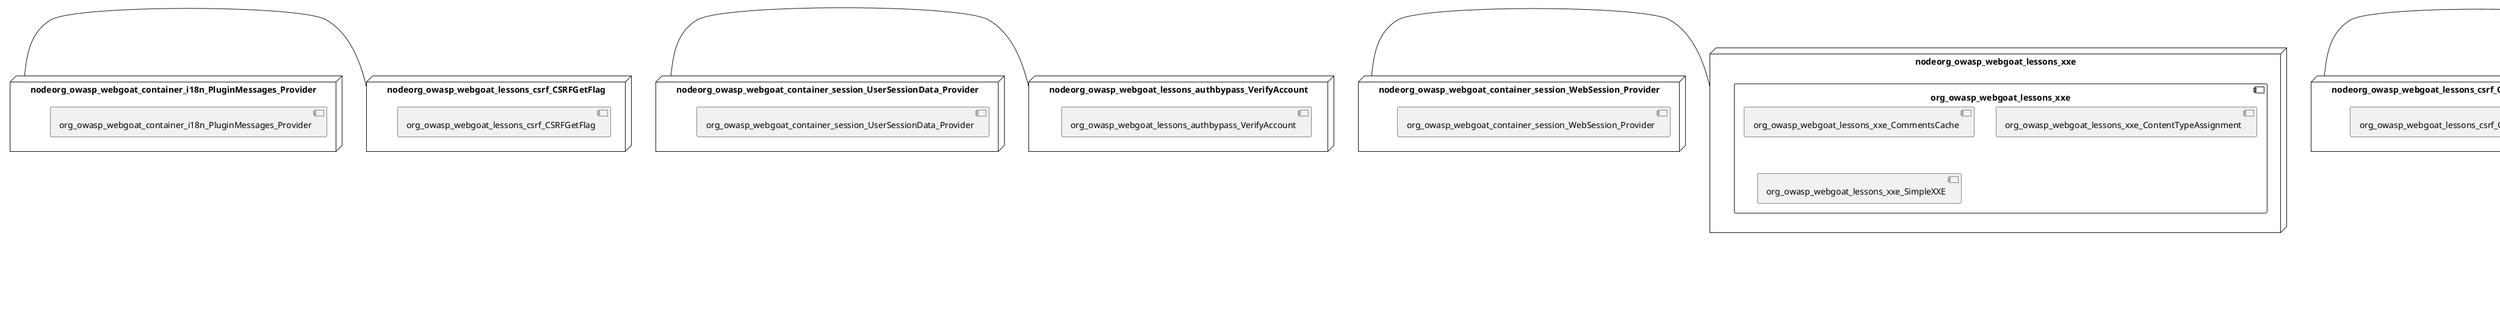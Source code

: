 @startuml
skinparam fixCircleLabelOverlapping true
skinparam componentStyle uml2
node nodeorg_owasp_webgoat {
component org_owasp_webgoat {
[org_owasp_webgoat_container_report_ReportCardController] [[webgoat-webgoat.system#_8vigi0GJEe-p-bRqkAIG9Q]]
[org_owasp_webgoat_container_service_LessonMenuService] [[webgoat-webgoat.system#_8vigi0GJEe-p-bRqkAIG9Q]]
[org_owasp_webgoat_container_service_LessonProgressService] [[webgoat-webgoat.system#_8vigi0GJEe-p-bRqkAIG9Q]]
[org_owasp_webgoat_container_service_RestartLessonService] [[webgoat-webgoat.system#_8vigi0GJEe-p-bRqkAIG9Q]]
[org_owasp_webgoat_container_users_Scoreboard] [[webgoat-webgoat.system#_8vigi0GJEe-p-bRqkAIG9Q]]
[org_owasp_webgoat_container_users_UserProgressRepository] [[webgoat-webgoat.system#_8vigi0GJEe-p-bRqkAIG9Q]]
[org_owasp_webgoat_container_users_UserRepository] [[webgoat-webgoat.system#_8vigi0GJEe-p-bRqkAIG9Q]]
[org_owasp_webgoat_container_users_UserService] [[webgoat-webgoat.system#_8vigi0GJEe-p-bRqkAIG9Q]]
[org_owasp_webgoat_lessons_csrf_CSRFLogin] [[webgoat-webgoat.system#_8vigi0GJEe-p-bRqkAIG9Q]]
[org_owasp_webgoat_webwolf_user_UserRepository] [[webgoat-webgoat.system#_8vigi0GJEe-p-bRqkAIG9Q]]
[org_owasp_webgoat_webwolf_user_UserService] [[webgoat-webgoat.system#_8vigi0GJEe-p-bRqkAIG9Q]]
}
}
node nodeorg_owasp_webgoat_lessons_hijacksession {
component org_owasp_webgoat_lessons_hijacksession {
[org_owasp_webgoat_lessons_hijacksession_HijackSessionAssignment] [[webgoat-webgoat.system#_8vigi0GJEe-p-bRqkAIG9Q]]
[org_owasp_webgoat_lessons_hijacksession_cas_HijackSessionAuthenticationProvider] [[webgoat-webgoat.system#_8vigi0GJEe-p-bRqkAIG9Q]]
}
}
node nodeorg_owasp_webgoat_lessons_passwordreset {
component org_owasp_webgoat_lessons_passwordreset {
[org_owasp_webgoat_lessons_passwordreset_SecurityQuestionAssignment] [[webgoat-webgoat.system#_8vigi0GJEe-p-bRqkAIG9Q]]
[org_owasp_webgoat_lessons_passwordreset_TriedQuestions] [[webgoat-webgoat.system#_8vigi0GJEe-p-bRqkAIG9Q]]
}
}
node nodeorg_owasp_webgoat_lessons_xxe {
component org_owasp_webgoat_lessons_xxe {
[org_owasp_webgoat_lessons_xxe_CommentsCache] [[webgoat-webgoat.system#_8vigi0GJEe-p-bRqkAIG9Q]]
[org_owasp_webgoat_lessons_xxe_ContentTypeAssignment] [[webgoat-webgoat.system#_8vigi0GJEe-p-bRqkAIG9Q]]
[org_owasp_webgoat_lessons_xxe_SimpleXXE] [[webgoat-webgoat.system#_8vigi0GJEe-p-bRqkAIG9Q]]
}
}
node nodeorg_owasp_webgoat_webwolf_mailbox {
component org_owasp_webgoat_webwolf_mailbox {
[org_owasp_webgoat_webwolf_mailbox_MailboxController] [[webgoat-webgoat.system#_8vigi0GJEe-p-bRqkAIG9Q]]
[org_owasp_webgoat_webwolf_mailbox_MailboxRepository] [[webgoat-webgoat.system#_8vigi0GJEe-p-bRqkAIG9Q]]
}
}
node nodeorg_owasp_webgoat_container_HammerHead {
[org_owasp_webgoat_container_HammerHead] [[webgoat-webgoat.system#_8vigi0GJEe-p-bRqkAIG9Q]]
}
node nodeorg_owasp_webgoat_container_WebWolfRedirect {
[org_owasp_webgoat_container_WebWolfRedirect] [[webgoat-webgoat.system#_8vigi0GJEe-p-bRqkAIG9Q]]
}
node nodeorg_owasp_webgoat_container_controller_StartLesson {
[org_owasp_webgoat_container_controller_StartLesson] [[webgoat-webgoat.system#_8vigi0GJEe-p-bRqkAIG9Q]]
}
node nodeorg_owasp_webgoat_container_controller_Welcome {
[org_owasp_webgoat_container_controller_Welcome] [[webgoat-webgoat.system#_8vigi0GJEe-p-bRqkAIG9Q]]
}
node nodeorg_owasp_webgoat_container_i18n_PluginMessages_Provider {
[org_owasp_webgoat_container_i18n_PluginMessages_Provider] [[webgoat-webgoat.system#_8vigi0GJEe-p-bRqkAIG9Q]]
}
node nodeorg_owasp_webgoat_container_service_EnvironmentService {
[org_owasp_webgoat_container_service_EnvironmentService] [[webgoat-webgoat.system#_8vigi0GJEe-p-bRqkAIG9Q]]
}
node nodeorg_owasp_webgoat_container_service_HintService {
[org_owasp_webgoat_container_service_HintService] [[webgoat-webgoat.system#_8vigi0GJEe-p-bRqkAIG9Q]]
}
node nodeorg_owasp_webgoat_container_service_LabelDebugService {
[org_owasp_webgoat_container_service_LabelDebugService] [[webgoat-webgoat.system#_8vigi0GJEe-p-bRqkAIG9Q]]
}
node nodeorg_owasp_webgoat_container_service_LabelService {
[org_owasp_webgoat_container_service_LabelService] [[webgoat-webgoat.system#_8vigi0GJEe-p-bRqkAIG9Q]]
}
node nodeorg_owasp_webgoat_container_service_LessonInfoService {
[org_owasp_webgoat_container_service_LessonInfoService] [[webgoat-webgoat.system#_8vigi0GJEe-p-bRqkAIG9Q]]
}
node nodeorg_owasp_webgoat_container_service_LessonTitleService {
[org_owasp_webgoat_container_service_LessonTitleService] [[webgoat-webgoat.system#_8vigi0GJEe-p-bRqkAIG9Q]]
}
node nodeorg_owasp_webgoat_container_service_SessionService {
[org_owasp_webgoat_container_service_SessionService] [[webgoat-webgoat.system#_8vigi0GJEe-p-bRqkAIG9Q]]
}
node nodeorg_owasp_webgoat_container_session_UserSessionData_Provider {
[org_owasp_webgoat_container_session_UserSessionData_Provider] [[webgoat-webgoat.system#_8vigi0GJEe-p-bRqkAIG9Q]]
}
node nodeorg_owasp_webgoat_container_session_WebSession_Provider {
[org_owasp_webgoat_container_session_WebSession_Provider] [[webgoat-webgoat.system#_8vigi0GJEe-p-bRqkAIG9Q]]
}
node nodeorg_owasp_webgoat_container_users_RegistrationController {
[org_owasp_webgoat_container_users_RegistrationController] [[webgoat-webgoat.system#_8vigi0GJEe-p-bRqkAIG9Q]]
}
node nodeorg_owasp_webgoat_lessons_authbypass_VerifyAccount {
[org_owasp_webgoat_lessons_authbypass_VerifyAccount] [[webgoat-webgoat.system#_8vigi0GJEe-p-bRqkAIG9Q]]
}
node nodeorg_owasp_webgoat_lessons_bypassrestrictions_BypassRestrictionsFieldRestrictions {
[org_owasp_webgoat_lessons_bypassrestrictions_BypassRestrictionsFieldRestrictions] [[webgoat-webgoat.system#_8vigi0GJEe-p-bRqkAIG9Q]]
}
node nodeorg_owasp_webgoat_lessons_bypassrestrictions_BypassRestrictionsFrontendValidation {
[org_owasp_webgoat_lessons_bypassrestrictions_BypassRestrictionsFrontendValidation] [[webgoat-webgoat.system#_8vigi0GJEe-p-bRqkAIG9Q]]
}
node nodeorg_owasp_webgoat_lessons_challenges_FlagController {
[org_owasp_webgoat_lessons_challenges_FlagController] [[webgoat-webgoat.system#_8vigi0GJEe-p-bRqkAIG9Q]]
}
node nodeorg_owasp_webgoat_lessons_challenges_challenge1_Assignment1 {
[org_owasp_webgoat_lessons_challenges_challenge1_Assignment1] [[webgoat-webgoat.system#_8vigi0GJEe-p-bRqkAIG9Q]]
}
node nodeorg_owasp_webgoat_lessons_challenges_challenge1_ImageServlet {
[org_owasp_webgoat_lessons_challenges_challenge1_ImageServlet] [[webgoat-webgoat.system#_8vigi0GJEe-p-bRqkAIG9Q]]
}
node nodeorg_owasp_webgoat_lessons_challenges_challenge5_Assignment5 {
[org_owasp_webgoat_lessons_challenges_challenge5_Assignment5] [[webgoat-webgoat.system#_8vigi0GJEe-p-bRqkAIG9Q]]
}
node nodeorg_owasp_webgoat_lessons_challenges_challenge7_Assignment7 {
[org_owasp_webgoat_lessons_challenges_challenge7_Assignment7] [[webgoat-webgoat.system#_8vigi0GJEe-p-bRqkAIG9Q]]
}
node nodeorg_owasp_webgoat_lessons_challenges_challenge8_Assignment8 {
[org_owasp_webgoat_lessons_challenges_challenge8_Assignment8] [[webgoat-webgoat.system#_8vigi0GJEe-p-bRqkAIG9Q]]
}
node nodeorg_owasp_webgoat_lessons_chromedevtools_NetworkDummy {
[org_owasp_webgoat_lessons_chromedevtools_NetworkDummy] [[webgoat-webgoat.system#_8vigi0GJEe-p-bRqkAIG9Q]]
}
node nodeorg_owasp_webgoat_lessons_chromedevtools_NetworkLesson {
[org_owasp_webgoat_lessons_chromedevtools_NetworkLesson] [[webgoat-webgoat.system#_8vigi0GJEe-p-bRqkAIG9Q]]
}
node nodeorg_owasp_webgoat_lessons_cia_CIAQuiz {
[org_owasp_webgoat_lessons_cia_CIAQuiz] [[webgoat-webgoat.system#_8vigi0GJEe-p-bRqkAIG9Q]]
}
node nodeorg_owasp_webgoat_lessons_clientsidefiltering_ClientSideFilteringAssignment {
[org_owasp_webgoat_lessons_clientsidefiltering_ClientSideFilteringAssignment] [[webgoat-webgoat.system#_8vigi0GJEe-p-bRqkAIG9Q]]
}
node nodeorg_owasp_webgoat_lessons_clientsidefiltering_ClientSideFilteringFreeAssignment {
[org_owasp_webgoat_lessons_clientsidefiltering_ClientSideFilteringFreeAssignment] [[webgoat-webgoat.system#_8vigi0GJEe-p-bRqkAIG9Q]]
}
node nodeorg_owasp_webgoat_lessons_clientsidefiltering_Salaries {
[org_owasp_webgoat_lessons_clientsidefiltering_Salaries] [[webgoat-webgoat.system#_8vigi0GJEe-p-bRqkAIG9Q]]
}
node nodeorg_owasp_webgoat_lessons_clientsidefiltering_ShopEndpoint {
[org_owasp_webgoat_lessons_clientsidefiltering_ShopEndpoint] [[webgoat-webgoat.system#_8vigi0GJEe-p-bRqkAIG9Q]]
}
node nodeorg_owasp_webgoat_lessons_cryptography_EncodingAssignment {
[org_owasp_webgoat_lessons_cryptography_EncodingAssignment] [[webgoat-webgoat.system#_8vigi0GJEe-p-bRqkAIG9Q]]
}
node nodeorg_owasp_webgoat_lessons_cryptography_HashingAssignment {
[org_owasp_webgoat_lessons_cryptography_HashingAssignment] [[webgoat-webgoat.system#_8vigi0GJEe-p-bRqkAIG9Q]]
}
node nodeorg_owasp_webgoat_lessons_cryptography_SecureDefaultsAssignment {
[org_owasp_webgoat_lessons_cryptography_SecureDefaultsAssignment] [[webgoat-webgoat.system#_8vigi0GJEe-p-bRqkAIG9Q]]
}
node nodeorg_owasp_webgoat_lessons_cryptography_SigningAssignment {
[org_owasp_webgoat_lessons_cryptography_SigningAssignment] [[webgoat-webgoat.system#_8vigi0GJEe-p-bRqkAIG9Q]]
}
node nodeorg_owasp_webgoat_lessons_cryptography_XOREncodingAssignment {
[org_owasp_webgoat_lessons_cryptography_XOREncodingAssignment] [[webgoat-webgoat.system#_8vigi0GJEe-p-bRqkAIG9Q]]
}
node nodeorg_owasp_webgoat_lessons_csrf_CSRFConfirmFlag1 {
[org_owasp_webgoat_lessons_csrf_CSRFConfirmFlag1] [[webgoat-webgoat.system#_8vigi0GJEe-p-bRqkAIG9Q]]
}
node nodeorg_owasp_webgoat_lessons_csrf_CSRFFeedback {
[org_owasp_webgoat_lessons_csrf_CSRFFeedback] [[webgoat-webgoat.system#_8vigi0GJEe-p-bRqkAIG9Q]]
}
node nodeorg_owasp_webgoat_lessons_csrf_CSRFGetFlag {
[org_owasp_webgoat_lessons_csrf_CSRFGetFlag] [[webgoat-webgoat.system#_8vigi0GJEe-p-bRqkAIG9Q]]
}
node nodeorg_owasp_webgoat_lessons_csrf_ForgedReviews {
[org_owasp_webgoat_lessons_csrf_ForgedReviews] [[webgoat-webgoat.system#_8vigi0GJEe-p-bRqkAIG9Q]]
}
node nodeorg_owasp_webgoat_lessons_csrf_ObjectMapper_Provider {
[org_owasp_webgoat_lessons_csrf_ObjectMapper_Provider] [[webgoat-webgoat.system#_8vigi0GJEe-p-bRqkAIG9Q]]
}
node nodeorg_owasp_webgoat_lessons_deserialization_InsecureDeserializationTask {
[org_owasp_webgoat_lessons_deserialization_InsecureDeserializationTask] [[webgoat-webgoat.system#_8vigi0GJEe-p-bRqkAIG9Q]]
}
node nodeorg_owasp_webgoat_lessons_htmltampering_HtmlTamperingTask {
[org_owasp_webgoat_lessons_htmltampering_HtmlTamperingTask] [[webgoat-webgoat.system#_8vigi0GJEe-p-bRqkAIG9Q]]
}
node nodeorg_owasp_webgoat_lessons_httpbasics_HttpBasicsLesson {
[org_owasp_webgoat_lessons_httpbasics_HttpBasicsLesson] [[webgoat-webgoat.system#_8vigi0GJEe-p-bRqkAIG9Q]]
}
node nodeorg_owasp_webgoat_lessons_httpbasics_HttpBasicsQuiz {
[org_owasp_webgoat_lessons_httpbasics_HttpBasicsQuiz] [[webgoat-webgoat.system#_8vigi0GJEe-p-bRqkAIG9Q]]
}
node nodeorg_owasp_webgoat_lessons_httpproxies_HttpBasicsInterceptRequest {
[org_owasp_webgoat_lessons_httpproxies_HttpBasicsInterceptRequest] [[webgoat-webgoat.system#_8vigi0GJEe-p-bRqkAIG9Q]]
}
node nodeorg_owasp_webgoat_lessons_idor_IDORDiffAttributes {
[org_owasp_webgoat_lessons_idor_IDORDiffAttributes] [[webgoat-webgoat.system#_8vigi0GJEe-p-bRqkAIG9Q]]
}
node nodeorg_owasp_webgoat_lessons_idor_IDOREditOtherProfile {
[org_owasp_webgoat_lessons_idor_IDOREditOtherProfile] [[webgoat-webgoat.system#_8vigi0GJEe-p-bRqkAIG9Q]]
}
node nodeorg_owasp_webgoat_lessons_idor_IDORLogin {
[org_owasp_webgoat_lessons_idor_IDORLogin] [[webgoat-webgoat.system#_8vigi0GJEe-p-bRqkAIG9Q]]
}
node nodeorg_owasp_webgoat_lessons_idor_IDORViewOtherProfile {
[org_owasp_webgoat_lessons_idor_IDORViewOtherProfile] [[webgoat-webgoat.system#_8vigi0GJEe-p-bRqkAIG9Q]]
}
node nodeorg_owasp_webgoat_lessons_idor_IDORViewOwnProfile {
[org_owasp_webgoat_lessons_idor_IDORViewOwnProfile] [[webgoat-webgoat.system#_8vigi0GJEe-p-bRqkAIG9Q]]
}
node nodeorg_owasp_webgoat_lessons_idor_IDORViewOwnProfileAltUrl {
[org_owasp_webgoat_lessons_idor_IDORViewOwnProfileAltUrl] [[webgoat-webgoat.system#_8vigi0GJEe-p-bRqkAIG9Q]]
}
node nodeorg_owasp_webgoat_lessons_insecurelogin_InsecureLoginTask {
[org_owasp_webgoat_lessons_insecurelogin_InsecureLoginTask] [[webgoat-webgoat.system#_8vigi0GJEe-p-bRqkAIG9Q]]
}
node nodeorg_owasp_webgoat_lessons_jwt_JWTDecodeEndpoint {
[org_owasp_webgoat_lessons_jwt_JWTDecodeEndpoint] [[webgoat-webgoat.system#_8vigi0GJEe-p-bRqkAIG9Q]]
}
node nodeorg_owasp_webgoat_lessons_jwt_JWTQuiz {
[org_owasp_webgoat_lessons_jwt_JWTQuiz] [[webgoat-webgoat.system#_8vigi0GJEe-p-bRqkAIG9Q]]
}
node nodeorg_owasp_webgoat_lessons_jwt_JWTRefreshEndpoint {
[org_owasp_webgoat_lessons_jwt_JWTRefreshEndpoint] [[webgoat-webgoat.system#_8vigi0GJEe-p-bRqkAIG9Q]]
}
node nodeorg_owasp_webgoat_lessons_jwt_JWTSecretKeyEndpoint {
[org_owasp_webgoat_lessons_jwt_JWTSecretKeyEndpoint] [[webgoat-webgoat.system#_8vigi0GJEe-p-bRqkAIG9Q]]
}
node nodeorg_owasp_webgoat_lessons_jwt_JWTVotesEndpoint {
[org_owasp_webgoat_lessons_jwt_JWTVotesEndpoint] [[webgoat-webgoat.system#_8vigi0GJEe-p-bRqkAIG9Q]]
}
node nodeorg_owasp_webgoat_lessons_jwt_claimmisuse_JWTHeaderJKUEndpoint {
[org_owasp_webgoat_lessons_jwt_claimmisuse_JWTHeaderJKUEndpoint] [[webgoat-webgoat.system#_8vigi0GJEe-p-bRqkAIG9Q]]
}
node nodeorg_owasp_webgoat_lessons_jwt_claimmisuse_JWTHeaderKIDEndpoint {
[org_owasp_webgoat_lessons_jwt_claimmisuse_JWTHeaderKIDEndpoint] [[webgoat-webgoat.system#_8vigi0GJEe-p-bRqkAIG9Q]]
}
node nodeorg_owasp_webgoat_lessons_lessontemplate_SampleAttack {
[org_owasp_webgoat_lessons_lessontemplate_SampleAttack] [[webgoat-webgoat.system#_8vigi0GJEe-p-bRqkAIG9Q]]
}
node nodeorg_owasp_webgoat_lessons_logging_LogBleedingTask {
[org_owasp_webgoat_lessons_logging_LogBleedingTask] [[webgoat-webgoat.system#_8vigi0GJEe-p-bRqkAIG9Q]]
}
node nodeorg_owasp_webgoat_lessons_logging_LogSpoofingTask {
[org_owasp_webgoat_lessons_logging_LogSpoofingTask] [[webgoat-webgoat.system#_8vigi0GJEe-p-bRqkAIG9Q]]
}
node nodeorg_owasp_webgoat_lessons_missingac_MissingFunctionACHiddenMenus {
[org_owasp_webgoat_lessons_missingac_MissingFunctionACHiddenMenus] [[webgoat-webgoat.system#_8vigi0GJEe-p-bRqkAIG9Q]]
}
node nodeorg_owasp_webgoat_lessons_missingac_MissingFunctionACUsers {
[org_owasp_webgoat_lessons_missingac_MissingFunctionACUsers] [[webgoat-webgoat.system#_8vigi0GJEe-p-bRqkAIG9Q]]
}
node nodeorg_owasp_webgoat_lessons_missingac_MissingFunctionACYourHash {
[org_owasp_webgoat_lessons_missingac_MissingFunctionACYourHash] [[webgoat-webgoat.system#_8vigi0GJEe-p-bRqkAIG9Q]]
}
node nodeorg_owasp_webgoat_lessons_missingac_MissingFunctionACYourHashAdmin {
[org_owasp_webgoat_lessons_missingac_MissingFunctionACYourHashAdmin] [[webgoat-webgoat.system#_8vigi0GJEe-p-bRqkAIG9Q]]
}
node nodeorg_owasp_webgoat_lessons_passwordreset_QuestionsAssignment {
[org_owasp_webgoat_lessons_passwordreset_QuestionsAssignment] [[webgoat-webgoat.system#_8vigi0GJEe-p-bRqkAIG9Q]]
}
node nodeorg_owasp_webgoat_lessons_passwordreset_ResetLinkAssignment {
[org_owasp_webgoat_lessons_passwordreset_ResetLinkAssignment] [[webgoat-webgoat.system#_8vigi0GJEe-p-bRqkAIG9Q]]
}
node nodeorg_owasp_webgoat_lessons_passwordreset_ResetLinkAssignmentForgotPassword {
[org_owasp_webgoat_lessons_passwordreset_ResetLinkAssignmentForgotPassword] [[webgoat-webgoat.system#_8vigi0GJEe-p-bRqkAIG9Q]]
}
node nodeorg_owasp_webgoat_lessons_passwordreset_SimpleMailAssignment {
[org_owasp_webgoat_lessons_passwordreset_SimpleMailAssignment] [[webgoat-webgoat.system#_8vigi0GJEe-p-bRqkAIG9Q]]
}
node nodeorg_owasp_webgoat_lessons_pathtraversal_ProfileUpload {
[org_owasp_webgoat_lessons_pathtraversal_ProfileUpload] [[webgoat-webgoat.system#_8vigi0GJEe-p-bRqkAIG9Q]]
}
node nodeorg_owasp_webgoat_lessons_pathtraversal_ProfileUploadFix {
[org_owasp_webgoat_lessons_pathtraversal_ProfileUploadFix] [[webgoat-webgoat.system#_8vigi0GJEe-p-bRqkAIG9Q]]
}
node nodeorg_owasp_webgoat_lessons_pathtraversal_ProfileUploadRemoveUserInput {
[org_owasp_webgoat_lessons_pathtraversal_ProfileUploadRemoveUserInput] [[webgoat-webgoat.system#_8vigi0GJEe-p-bRqkAIG9Q]]
}
node nodeorg_owasp_webgoat_lessons_pathtraversal_ProfileUploadRetrieval {
[org_owasp_webgoat_lessons_pathtraversal_ProfileUploadRetrieval] [[webgoat-webgoat.system#_8vigi0GJEe-p-bRqkAIG9Q]]
}
node nodeorg_owasp_webgoat_lessons_pathtraversal_ProfileZipSlip {
[org_owasp_webgoat_lessons_pathtraversal_ProfileZipSlip] [[webgoat-webgoat.system#_8vigi0GJEe-p-bRqkAIG9Q]]
}
node nodeorg_owasp_webgoat_lessons_securepasswords_SecurePasswordsAssignment {
[org_owasp_webgoat_lessons_securepasswords_SecurePasswordsAssignment] [[webgoat-webgoat.system#_8vigi0GJEe-p-bRqkAIG9Q]]
}
node nodeorg_owasp_webgoat_lessons_spoofcookie_SpoofCookieAssignment {
[org_owasp_webgoat_lessons_spoofcookie_SpoofCookieAssignment] [[webgoat-webgoat.system#_8vigi0GJEe-p-bRqkAIG9Q]]
}
node nodeorg_owasp_webgoat_lessons_sqlinjection_advanced_SqlInjectionChallenge {
[org_owasp_webgoat_lessons_sqlinjection_advanced_SqlInjectionChallenge] [[webgoat-webgoat.system#_8vigi0GJEe-p-bRqkAIG9Q]]
}
node nodeorg_owasp_webgoat_lessons_sqlinjection_advanced_SqlInjectionChallengeLogin {
[org_owasp_webgoat_lessons_sqlinjection_advanced_SqlInjectionChallengeLogin] [[webgoat-webgoat.system#_8vigi0GJEe-p-bRqkAIG9Q]]
}
node nodeorg_owasp_webgoat_lessons_sqlinjection_advanced_SqlInjectionLesson6a {
[org_owasp_webgoat_lessons_sqlinjection_advanced_SqlInjectionLesson6a] [[webgoat-webgoat.system#_8vigi0GJEe-p-bRqkAIG9Q]]
}
node nodeorg_owasp_webgoat_lessons_sqlinjection_advanced_SqlInjectionLesson6b {
[org_owasp_webgoat_lessons_sqlinjection_advanced_SqlInjectionLesson6b] [[webgoat-webgoat.system#_8vigi0GJEe-p-bRqkAIG9Q]]
}
node nodeorg_owasp_webgoat_lessons_sqlinjection_advanced_SqlInjectionQuiz {
[org_owasp_webgoat_lessons_sqlinjection_advanced_SqlInjectionQuiz] [[webgoat-webgoat.system#_8vigi0GJEe-p-bRqkAIG9Q]]
}
node nodeorg_owasp_webgoat_lessons_sqlinjection_introduction_SqlInjectionLesson10 {
[org_owasp_webgoat_lessons_sqlinjection_introduction_SqlInjectionLesson10] [[webgoat-webgoat.system#_8vigi0GJEe-p-bRqkAIG9Q]]
}
node nodeorg_owasp_webgoat_lessons_sqlinjection_introduction_SqlInjectionLesson2 {
[org_owasp_webgoat_lessons_sqlinjection_introduction_SqlInjectionLesson2] [[webgoat-webgoat.system#_8vigi0GJEe-p-bRqkAIG9Q]]
}
node nodeorg_owasp_webgoat_lessons_sqlinjection_introduction_SqlInjectionLesson3 {
[org_owasp_webgoat_lessons_sqlinjection_introduction_SqlInjectionLesson3] [[webgoat-webgoat.system#_8vigi0GJEe-p-bRqkAIG9Q]]
}
node nodeorg_owasp_webgoat_lessons_sqlinjection_introduction_SqlInjectionLesson4 {
[org_owasp_webgoat_lessons_sqlinjection_introduction_SqlInjectionLesson4] [[webgoat-webgoat.system#_8vigi0GJEe-p-bRqkAIG9Q]]
}
node nodeorg_owasp_webgoat_lessons_sqlinjection_introduction_SqlInjectionLesson5 {
[org_owasp_webgoat_lessons_sqlinjection_introduction_SqlInjectionLesson5] [[webgoat-webgoat.system#_8vigi0GJEe-p-bRqkAIG9Q]]
}
node nodeorg_owasp_webgoat_lessons_sqlinjection_introduction_SqlInjectionLesson5a {
[org_owasp_webgoat_lessons_sqlinjection_introduction_SqlInjectionLesson5a] [[webgoat-webgoat.system#_8vigi0GJEe-p-bRqkAIG9Q]]
}
node nodeorg_owasp_webgoat_lessons_sqlinjection_introduction_SqlInjectionLesson5b {
[org_owasp_webgoat_lessons_sqlinjection_introduction_SqlInjectionLesson5b] [[webgoat-webgoat.system#_8vigi0GJEe-p-bRqkAIG9Q]]
}
node nodeorg_owasp_webgoat_lessons_sqlinjection_introduction_SqlInjectionLesson8 {
[org_owasp_webgoat_lessons_sqlinjection_introduction_SqlInjectionLesson8] [[webgoat-webgoat.system#_8vigi0GJEe-p-bRqkAIG9Q]]
}
node nodeorg_owasp_webgoat_lessons_sqlinjection_introduction_SqlInjectionLesson9 {
[org_owasp_webgoat_lessons_sqlinjection_introduction_SqlInjectionLesson9] [[webgoat-webgoat.system#_8vigi0GJEe-p-bRqkAIG9Q]]
}
node nodeorg_owasp_webgoat_lessons_sqlinjection_mitigation_Servers {
[org_owasp_webgoat_lessons_sqlinjection_mitigation_Servers] [[webgoat-webgoat.system#_8vigi0GJEe-p-bRqkAIG9Q]]
}
node nodeorg_owasp_webgoat_lessons_sqlinjection_mitigation_SqlInjectionLesson10a {
[org_owasp_webgoat_lessons_sqlinjection_mitigation_SqlInjectionLesson10a] [[webgoat-webgoat.system#_8vigi0GJEe-p-bRqkAIG9Q]]
}
node nodeorg_owasp_webgoat_lessons_sqlinjection_mitigation_SqlInjectionLesson10b {
[org_owasp_webgoat_lessons_sqlinjection_mitigation_SqlInjectionLesson10b] [[webgoat-webgoat.system#_8vigi0GJEe-p-bRqkAIG9Q]]
}
node nodeorg_owasp_webgoat_lessons_sqlinjection_mitigation_SqlInjectionLesson13 {
[org_owasp_webgoat_lessons_sqlinjection_mitigation_SqlInjectionLesson13] [[webgoat-webgoat.system#_8vigi0GJEe-p-bRqkAIG9Q]]
}
node nodeorg_owasp_webgoat_lessons_sqlinjection_mitigation_SqlOnlyInputValidation {
[org_owasp_webgoat_lessons_sqlinjection_mitigation_SqlOnlyInputValidation] [[webgoat-webgoat.system#_8vigi0GJEe-p-bRqkAIG9Q]]
}
node nodeorg_owasp_webgoat_lessons_sqlinjection_mitigation_SqlOnlyInputValidationOnKeywords {
[org_owasp_webgoat_lessons_sqlinjection_mitigation_SqlOnlyInputValidationOnKeywords] [[webgoat-webgoat.system#_8vigi0GJEe-p-bRqkAIG9Q]]
}
node nodeorg_owasp_webgoat_lessons_ssrf_SSRFTask1 {
[org_owasp_webgoat_lessons_ssrf_SSRFTask1] [[webgoat-webgoat.system#_8vigi0GJEe-p-bRqkAIG9Q]]
}
node nodeorg_owasp_webgoat_lessons_ssrf_SSRFTask2 {
[org_owasp_webgoat_lessons_ssrf_SSRFTask2] [[webgoat-webgoat.system#_8vigi0GJEe-p-bRqkAIG9Q]]
}
node nodeorg_owasp_webgoat_lessons_vulnerablecomponents_VulnerableComponentsLesson {
[org_owasp_webgoat_lessons_vulnerablecomponents_VulnerableComponentsLesson] [[webgoat-webgoat.system#_8vigi0GJEe-p-bRqkAIG9Q]]
}
node nodeorg_owasp_webgoat_lessons_webwolfintroduction_LandingAssignment {
[org_owasp_webgoat_lessons_webwolfintroduction_LandingAssignment] [[webgoat-webgoat.system#_8vigi0GJEe-p-bRqkAIG9Q]]
}
node nodeorg_owasp_webgoat_lessons_webwolfintroduction_MailAssignment {
[org_owasp_webgoat_lessons_webwolfintroduction_MailAssignment] [[webgoat-webgoat.system#_8vigi0GJEe-p-bRqkAIG9Q]]
}
node nodeorg_owasp_webgoat_lessons_xss_CrossSiteScriptingLesson1 {
[org_owasp_webgoat_lessons_xss_CrossSiteScriptingLesson1] [[webgoat-webgoat.system#_8vigi0GJEe-p-bRqkAIG9Q]]
}
node nodeorg_owasp_webgoat_lessons_xss_CrossSiteScriptingLesson3 {
[org_owasp_webgoat_lessons_xss_CrossSiteScriptingLesson3] [[webgoat-webgoat.system#_8vigi0GJEe-p-bRqkAIG9Q]]
}
node nodeorg_owasp_webgoat_lessons_xss_CrossSiteScriptingLesson4 {
[org_owasp_webgoat_lessons_xss_CrossSiteScriptingLesson4] [[webgoat-webgoat.system#_8vigi0GJEe-p-bRqkAIG9Q]]
}
node nodeorg_owasp_webgoat_lessons_xss_CrossSiteScriptingLesson5a {
[org_owasp_webgoat_lessons_xss_CrossSiteScriptingLesson5a] [[webgoat-webgoat.system#_8vigi0GJEe-p-bRqkAIG9Q]]
}
node nodeorg_owasp_webgoat_lessons_xss_CrossSiteScriptingLesson6a {
[org_owasp_webgoat_lessons_xss_CrossSiteScriptingLesson6a] [[webgoat-webgoat.system#_8vigi0GJEe-p-bRqkAIG9Q]]
}
node nodeorg_owasp_webgoat_lessons_xss_CrossSiteScriptingQuiz {
[org_owasp_webgoat_lessons_xss_CrossSiteScriptingQuiz] [[webgoat-webgoat.system#_8vigi0GJEe-p-bRqkAIG9Q]]
}
node nodeorg_owasp_webgoat_lessons_xss_DOMCrossSiteScripting {
[org_owasp_webgoat_lessons_xss_DOMCrossSiteScripting] [[webgoat-webgoat.system#_8vigi0GJEe-p-bRqkAIG9Q]]
}
node nodeorg_owasp_webgoat_lessons_xss_DOMCrossSiteScriptingVerifier {
[org_owasp_webgoat_lessons_xss_DOMCrossSiteScriptingVerifier] [[webgoat-webgoat.system#_8vigi0GJEe-p-bRqkAIG9Q]]
}
node nodeorg_owasp_webgoat_lessons_xss_stored_StoredCrossSiteScriptingVerifier {
[org_owasp_webgoat_lessons_xss_stored_StoredCrossSiteScriptingVerifier] [[webgoat-webgoat.system#_8vigi0GJEe-p-bRqkAIG9Q]]
}
node nodeorg_owasp_webgoat_lessons_xss_stored_StoredXssComments {
[org_owasp_webgoat_lessons_xss_stored_StoredXssComments] [[webgoat-webgoat.system#_8vigi0GJEe-p-bRqkAIG9Q]]
}
node nodeorg_owasp_webgoat_lessons_xxe_BlindSendFileAssignment {
[org_owasp_webgoat_lessons_xxe_BlindSendFileAssignment] [[webgoat-webgoat.system#_8vigi0GJEe-p-bRqkAIG9Q]]
}
node nodeorg_owasp_webgoat_lessons_xxe_CommentsEndpoint {
[org_owasp_webgoat_lessons_xxe_CommentsEndpoint] [[webgoat-webgoat.system#_8vigi0GJEe-p-bRqkAIG9Q]]
}
node nodeorg_owasp_webgoat_webwolf_FileServer {
[org_owasp_webgoat_webwolf_FileServer] [[webgoat-webgoat.system#_8vigi0GJEe-p-bRqkAIG9Q]]
}
node nodeorg_owasp_webgoat_webwolf_jwt_JWTController {
[org_owasp_webgoat_webwolf_jwt_JWTController] [[webgoat-webgoat.system#_8vigi0GJEe-p-bRqkAIG9Q]]
}
node nodeorg_owasp_webgoat_webwolf_requests_LandingPage {
[org_owasp_webgoat_webwolf_requests_LandingPage] [[webgoat-webgoat.system#_8vigi0GJEe-p-bRqkAIG9Q]]
}
node nodeorg_owasp_webgoat_webwolf_requests_Requests {
[org_owasp_webgoat_webwolf_requests_Requests] [[webgoat-webgoat.system#_8vigi0GJEe-p-bRqkAIG9Q]]
}
[nodeorg_owasp_webgoat_container_i18n_PluginMessages_Provider] - [nodeorg_owasp_webgoat_lessons_csrf_CSRFGetFlag]
[nodeorg_owasp_webgoat_container_session_UserSessionData_Provider] - [nodeorg_owasp_webgoat_lessons_authbypass_VerifyAccount]
[nodeorg_owasp_webgoat_container_session_WebSession_Provider] - [nodeorg_owasp_webgoat_lessons_xxe]
[nodeorg_owasp_webgoat_lessons_csrf_ObjectMapper_Provider] - [nodeorg_owasp_webgoat_lessons_csrf_CSRFFeedback]

@enduml
